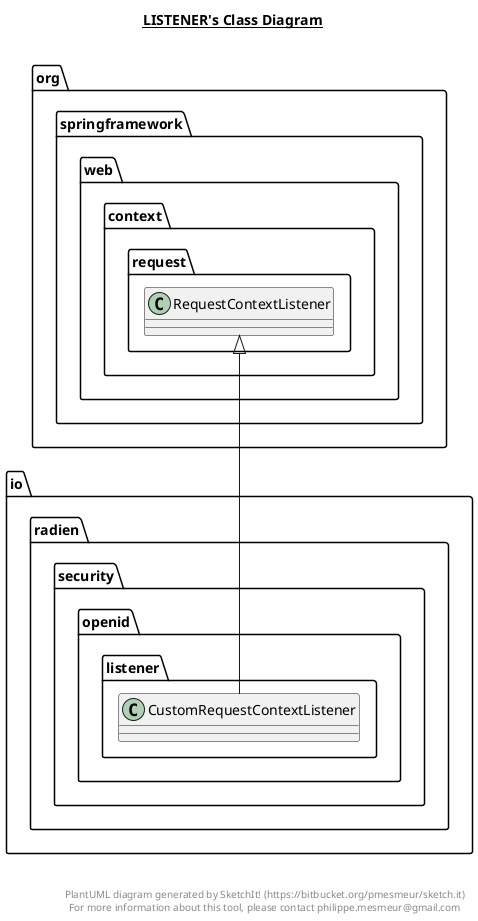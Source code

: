 @startuml

title __LISTENER's Class Diagram__\n

  namespace io.radien.security.openid.listener {
    class io.radien.security.openid.listener.CustomRequestContextListener {
    }
  }
  

  io.radien.security.openid.listener.CustomRequestContextListener -up-|> org.springframework.web.context.request.RequestContextListener


right footer


PlantUML diagram generated by SketchIt! (https://bitbucket.org/pmesmeur/sketch.it)
For more information about this tool, please contact philippe.mesmeur@gmail.com
endfooter

@enduml
